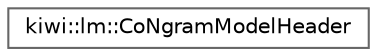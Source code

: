 digraph "Graphical Class Hierarchy"
{
 // LATEX_PDF_SIZE
  bgcolor="transparent";
  edge [fontname=Helvetica,fontsize=10,labelfontname=Helvetica,labelfontsize=10];
  node [fontname=Helvetica,fontsize=10,shape=box,height=0.2,width=0.4];
  rankdir="LR";
  Node0 [id="Node000000",label="kiwi::lm::CoNgramModelHeader",height=0.2,width=0.4,color="grey40", fillcolor="white", style="filled",URL="$structkiwi_1_1lm_1_1CoNgramModelHeader.html",tooltip=" "];
}
